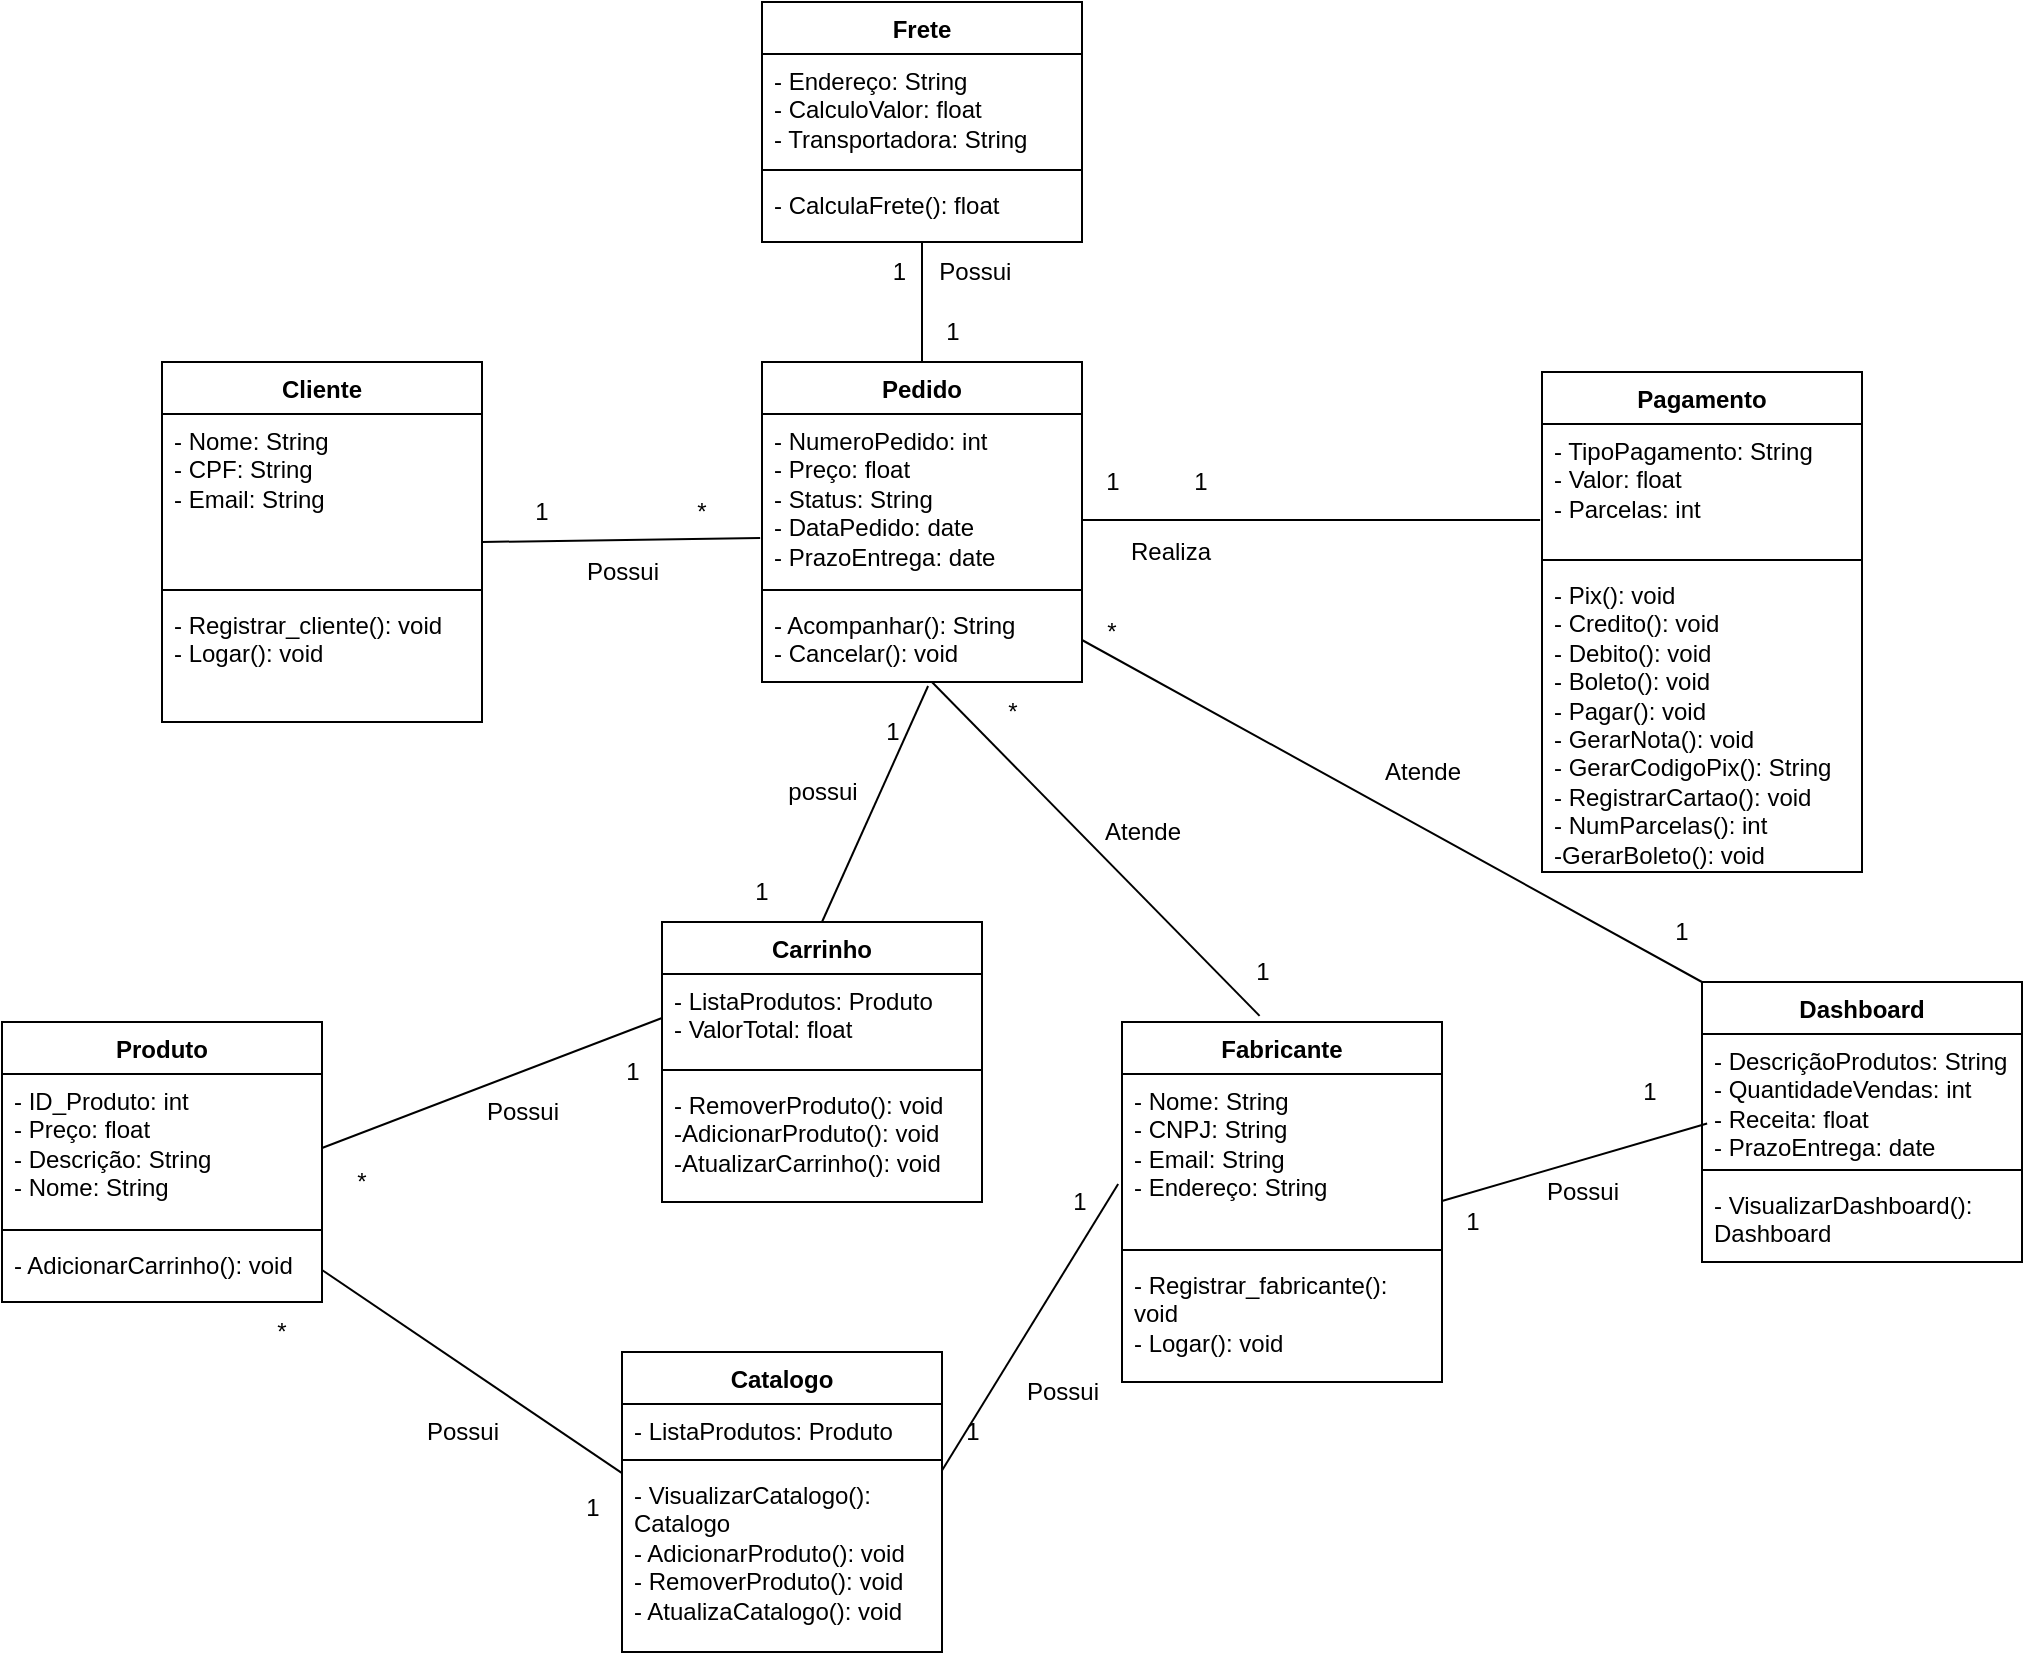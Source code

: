 <mxfile version="21.7.2" type="device">
  <diagram name="Página-1" id="pbq1AMLj1gSzOU1iwHYS">
    <mxGraphModel dx="1707" dy="438" grid="1" gridSize="10" guides="1" tooltips="1" connect="1" arrows="1" fold="1" page="1" pageScale="1" pageWidth="827" pageHeight="1169" math="0" shadow="0">
      <root>
        <mxCell id="0" />
        <mxCell id="1" parent="0" />
        <mxCell id="qandDCtpEQZRR0sazAkG-20" value="Cliente" style="swimlane;fontStyle=1;align=center;verticalAlign=top;childLayout=stackLayout;horizontal=1;startSize=26;horizontalStack=0;resizeParent=1;resizeParentMax=0;resizeLast=0;collapsible=1;marginBottom=0;whiteSpace=wrap;html=1;" parent="1" vertex="1">
          <mxGeometry x="-330" y="190" width="160" height="180" as="geometry" />
        </mxCell>
        <mxCell id="qandDCtpEQZRR0sazAkG-21" value="- Nome: String&lt;br&gt;- CPF: String&lt;br&gt;- Email: String" style="text;strokeColor=none;fillColor=none;align=left;verticalAlign=top;spacingLeft=4;spacingRight=4;overflow=hidden;rotatable=0;points=[[0,0.5],[1,0.5]];portConstraint=eastwest;whiteSpace=wrap;html=1;" parent="qandDCtpEQZRR0sazAkG-20" vertex="1">
          <mxGeometry y="26" width="160" height="84" as="geometry" />
        </mxCell>
        <mxCell id="qandDCtpEQZRR0sazAkG-22" value="" style="line;strokeWidth=1;fillColor=none;align=left;verticalAlign=middle;spacingTop=-1;spacingLeft=3;spacingRight=3;rotatable=0;labelPosition=right;points=[];portConstraint=eastwest;strokeColor=inherit;" parent="qandDCtpEQZRR0sazAkG-20" vertex="1">
          <mxGeometry y="110" width="160" height="8" as="geometry" />
        </mxCell>
        <mxCell id="qandDCtpEQZRR0sazAkG-23" value="- Registrar_cliente(): void&lt;br&gt;- Logar(): void" style="text;strokeColor=none;fillColor=none;align=left;verticalAlign=top;spacingLeft=4;spacingRight=4;overflow=hidden;rotatable=0;points=[[0,0.5],[1,0.5]];portConstraint=eastwest;whiteSpace=wrap;html=1;" parent="qandDCtpEQZRR0sazAkG-20" vertex="1">
          <mxGeometry y="118" width="160" height="62" as="geometry" />
        </mxCell>
        <mxCell id="qandDCtpEQZRR0sazAkG-24" value="Fabricante" style="swimlane;fontStyle=1;align=center;verticalAlign=top;childLayout=stackLayout;horizontal=1;startSize=26;horizontalStack=0;resizeParent=1;resizeParentMax=0;resizeLast=0;collapsible=1;marginBottom=0;whiteSpace=wrap;html=1;" parent="1" vertex="1">
          <mxGeometry x="150" y="520" width="160" height="180" as="geometry" />
        </mxCell>
        <mxCell id="qandDCtpEQZRR0sazAkG-25" value="- Nome: String&lt;br&gt;- CNPJ: String&lt;br&gt;- Email: String&lt;br&gt;- Endereço: String" style="text;strokeColor=none;fillColor=none;align=left;verticalAlign=top;spacingLeft=4;spacingRight=4;overflow=hidden;rotatable=0;points=[[0,0.5],[1,0.5]];portConstraint=eastwest;whiteSpace=wrap;html=1;" parent="qandDCtpEQZRR0sazAkG-24" vertex="1">
          <mxGeometry y="26" width="160" height="84" as="geometry" />
        </mxCell>
        <mxCell id="qandDCtpEQZRR0sazAkG-26" value="" style="line;strokeWidth=1;fillColor=none;align=left;verticalAlign=middle;spacingTop=-1;spacingLeft=3;spacingRight=3;rotatable=0;labelPosition=right;points=[];portConstraint=eastwest;strokeColor=inherit;" parent="qandDCtpEQZRR0sazAkG-24" vertex="1">
          <mxGeometry y="110" width="160" height="8" as="geometry" />
        </mxCell>
        <mxCell id="n9Boxxp4NCEcJIJviEAm-8" value="- Registrar_fabricante(): void&lt;br&gt;- Logar(): void&lt;br&gt;&lt;br&gt;" style="text;strokeColor=none;fillColor=none;align=left;verticalAlign=top;spacingLeft=4;spacingRight=4;overflow=hidden;rotatable=0;points=[[0,0.5],[1,0.5]];portConstraint=eastwest;whiteSpace=wrap;html=1;" parent="qandDCtpEQZRR0sazAkG-24" vertex="1">
          <mxGeometry y="118" width="160" height="62" as="geometry" />
        </mxCell>
        <mxCell id="qandDCtpEQZRR0sazAkG-29" value="Pedido&lt;br&gt;" style="swimlane;fontStyle=1;align=center;verticalAlign=top;childLayout=stackLayout;horizontal=1;startSize=26;horizontalStack=0;resizeParent=1;resizeParentMax=0;resizeLast=0;collapsible=1;marginBottom=0;whiteSpace=wrap;html=1;" parent="1" vertex="1">
          <mxGeometry x="-30" y="190" width="160" height="160" as="geometry" />
        </mxCell>
        <mxCell id="qandDCtpEQZRR0sazAkG-30" value="- NumeroPedido: int&lt;br&gt;- Preço: float&lt;br&gt;- Status: String&lt;br&gt;- DataPedido: date&lt;br&gt;- PrazoEntrega: date" style="text;strokeColor=none;fillColor=none;align=left;verticalAlign=top;spacingLeft=4;spacingRight=4;overflow=hidden;rotatable=0;points=[[0,0.5],[1,0.5]];portConstraint=eastwest;whiteSpace=wrap;html=1;" parent="qandDCtpEQZRR0sazAkG-29" vertex="1">
          <mxGeometry y="26" width="160" height="84" as="geometry" />
        </mxCell>
        <mxCell id="qandDCtpEQZRR0sazAkG-31" value="" style="line;strokeWidth=1;fillColor=none;align=left;verticalAlign=middle;spacingTop=-1;spacingLeft=3;spacingRight=3;rotatable=0;labelPosition=right;points=[];portConstraint=eastwest;strokeColor=inherit;" parent="qandDCtpEQZRR0sazAkG-29" vertex="1">
          <mxGeometry y="110" width="160" height="8" as="geometry" />
        </mxCell>
        <mxCell id="qandDCtpEQZRR0sazAkG-32" value="- Acompanhar(): String&lt;br&gt;- Cancelar(): void" style="text;strokeColor=none;fillColor=none;align=left;verticalAlign=top;spacingLeft=4;spacingRight=4;overflow=hidden;rotatable=0;points=[[0,0.5],[1,0.5]];portConstraint=eastwest;whiteSpace=wrap;html=1;" parent="qandDCtpEQZRR0sazAkG-29" vertex="1">
          <mxGeometry y="118" width="160" height="42" as="geometry" />
        </mxCell>
        <mxCell id="qandDCtpEQZRR0sazAkG-34" value="Produto" style="swimlane;fontStyle=1;align=center;verticalAlign=top;childLayout=stackLayout;horizontal=1;startSize=26;horizontalStack=0;resizeParent=1;resizeParentMax=0;resizeLast=0;collapsible=1;marginBottom=0;whiteSpace=wrap;html=1;" parent="1" vertex="1">
          <mxGeometry x="-410" y="520" width="160" height="140" as="geometry" />
        </mxCell>
        <mxCell id="qandDCtpEQZRR0sazAkG-35" value="- ID_Produto: int&lt;br&gt;- Preço: float&lt;br&gt;- Descrição: String&lt;br&gt;- Nome: String" style="text;strokeColor=none;fillColor=none;align=left;verticalAlign=top;spacingLeft=4;spacingRight=4;overflow=hidden;rotatable=0;points=[[0,0.5],[1,0.5]];portConstraint=eastwest;whiteSpace=wrap;html=1;" parent="qandDCtpEQZRR0sazAkG-34" vertex="1">
          <mxGeometry y="26" width="160" height="74" as="geometry" />
        </mxCell>
        <mxCell id="qandDCtpEQZRR0sazAkG-36" value="" style="line;strokeWidth=1;fillColor=none;align=left;verticalAlign=middle;spacingTop=-1;spacingLeft=3;spacingRight=3;rotatable=0;labelPosition=right;points=[];portConstraint=eastwest;strokeColor=inherit;" parent="qandDCtpEQZRR0sazAkG-34" vertex="1">
          <mxGeometry y="100" width="160" height="8" as="geometry" />
        </mxCell>
        <mxCell id="qandDCtpEQZRR0sazAkG-37" value="- AdicionarCarrinho(): void" style="text;strokeColor=none;fillColor=none;align=left;verticalAlign=top;spacingLeft=4;spacingRight=4;overflow=hidden;rotatable=0;points=[[0,0.5],[1,0.5]];portConstraint=eastwest;whiteSpace=wrap;html=1;" parent="qandDCtpEQZRR0sazAkG-34" vertex="1">
          <mxGeometry y="108" width="160" height="32" as="geometry" />
        </mxCell>
        <mxCell id="qandDCtpEQZRR0sazAkG-38" value="Catalogo" style="swimlane;fontStyle=1;align=center;verticalAlign=top;childLayout=stackLayout;horizontal=1;startSize=26;horizontalStack=0;resizeParent=1;resizeParentMax=0;resizeLast=0;collapsible=1;marginBottom=0;whiteSpace=wrap;html=1;" parent="1" vertex="1">
          <mxGeometry x="-100" y="685" width="160" height="150" as="geometry" />
        </mxCell>
        <mxCell id="qandDCtpEQZRR0sazAkG-39" value="- ListaProdutos: Produto" style="text;strokeColor=none;fillColor=none;align=left;verticalAlign=top;spacingLeft=4;spacingRight=4;overflow=hidden;rotatable=0;points=[[0,0.5],[1,0.5]];portConstraint=eastwest;whiteSpace=wrap;html=1;" parent="qandDCtpEQZRR0sazAkG-38" vertex="1">
          <mxGeometry y="26" width="160" height="24" as="geometry" />
        </mxCell>
        <mxCell id="qandDCtpEQZRR0sazAkG-40" value="" style="line;strokeWidth=1;fillColor=none;align=left;verticalAlign=middle;spacingTop=-1;spacingLeft=3;spacingRight=3;rotatable=0;labelPosition=right;points=[];portConstraint=eastwest;strokeColor=inherit;" parent="qandDCtpEQZRR0sazAkG-38" vertex="1">
          <mxGeometry y="50" width="160" height="8" as="geometry" />
        </mxCell>
        <mxCell id="qandDCtpEQZRR0sazAkG-41" value="- VisualizarCatalogo(): Catalogo&lt;br&gt;- AdicionarProduto(): void&lt;br&gt;- RemoverProduto(): void&lt;br&gt;- AtualizaCatalogo(): void" style="text;strokeColor=none;fillColor=none;align=left;verticalAlign=top;spacingLeft=4;spacingRight=4;overflow=hidden;rotatable=0;points=[[0,0.5],[1,0.5]];portConstraint=eastwest;whiteSpace=wrap;html=1;" parent="qandDCtpEQZRR0sazAkG-38" vertex="1">
          <mxGeometry y="58" width="160" height="92" as="geometry" />
        </mxCell>
        <mxCell id="qandDCtpEQZRR0sazAkG-42" value="Dashboard" style="swimlane;fontStyle=1;align=center;verticalAlign=top;childLayout=stackLayout;horizontal=1;startSize=26;horizontalStack=0;resizeParent=1;resizeParentMax=0;resizeLast=0;collapsible=1;marginBottom=0;whiteSpace=wrap;html=1;" parent="1" vertex="1">
          <mxGeometry x="440" y="500" width="160" height="140" as="geometry" />
        </mxCell>
        <mxCell id="qandDCtpEQZRR0sazAkG-43" value="- DescriçãoProdutos: String&lt;br&gt;- QuantidadeVendas: int&lt;br&gt;- Receita: float&lt;br&gt;- PrazoEntrega: date" style="text;strokeColor=none;fillColor=none;align=left;verticalAlign=top;spacingLeft=4;spacingRight=4;overflow=hidden;rotatable=0;points=[[0,0.5],[1,0.5]];portConstraint=eastwest;whiteSpace=wrap;html=1;" parent="qandDCtpEQZRR0sazAkG-42" vertex="1">
          <mxGeometry y="26" width="160" height="64" as="geometry" />
        </mxCell>
        <mxCell id="qandDCtpEQZRR0sazAkG-44" value="" style="line;strokeWidth=1;fillColor=none;align=left;verticalAlign=middle;spacingTop=-1;spacingLeft=3;spacingRight=3;rotatable=0;labelPosition=right;points=[];portConstraint=eastwest;strokeColor=inherit;" parent="qandDCtpEQZRR0sazAkG-42" vertex="1">
          <mxGeometry y="90" width="160" height="8" as="geometry" />
        </mxCell>
        <mxCell id="qandDCtpEQZRR0sazAkG-45" value="- VisualizarDashboard(): Dashboard" style="text;strokeColor=none;fillColor=none;align=left;verticalAlign=top;spacingLeft=4;spacingRight=4;overflow=hidden;rotatable=0;points=[[0,0.5],[1,0.5]];portConstraint=eastwest;whiteSpace=wrap;html=1;" parent="qandDCtpEQZRR0sazAkG-42" vertex="1">
          <mxGeometry y="98" width="160" height="42" as="geometry" />
        </mxCell>
        <mxCell id="qandDCtpEQZRR0sazAkG-46" value="Pagamento" style="swimlane;fontStyle=1;align=center;verticalAlign=top;childLayout=stackLayout;horizontal=1;startSize=26;horizontalStack=0;resizeParent=1;resizeParentMax=0;resizeLast=0;collapsible=1;marginBottom=0;whiteSpace=wrap;html=1;" parent="1" vertex="1">
          <mxGeometry x="360" y="195" width="160" height="250" as="geometry">
            <mxRectangle x="380" y="290" width="100" height="30" as="alternateBounds" />
          </mxGeometry>
        </mxCell>
        <mxCell id="qandDCtpEQZRR0sazAkG-47" value="- TipoPagamento: String&lt;br&gt;- Valor: float&lt;br&gt;- Parcelas: int" style="text;strokeColor=none;fillColor=none;align=left;verticalAlign=top;spacingLeft=4;spacingRight=4;overflow=hidden;rotatable=0;points=[[0,0.5],[1,0.5]];portConstraint=eastwest;whiteSpace=wrap;html=1;" parent="qandDCtpEQZRR0sazAkG-46" vertex="1">
          <mxGeometry y="26" width="160" height="64" as="geometry" />
        </mxCell>
        <mxCell id="qandDCtpEQZRR0sazAkG-48" value="" style="line;strokeWidth=1;fillColor=none;align=left;verticalAlign=middle;spacingTop=-1;spacingLeft=3;spacingRight=3;rotatable=0;labelPosition=right;points=[];portConstraint=eastwest;strokeColor=inherit;" parent="qandDCtpEQZRR0sazAkG-46" vertex="1">
          <mxGeometry y="90" width="160" height="8" as="geometry" />
        </mxCell>
        <mxCell id="qandDCtpEQZRR0sazAkG-49" value="- Pix(): void&lt;br&gt;- Credito(): void&lt;br&gt;- Debito(): void&lt;br&gt;- Boleto(): void&lt;br&gt;- Pagar(): void&lt;br&gt;- GerarNota(): void&lt;br&gt;- GerarCodigoPix(): String&lt;br&gt;- RegistrarCartao(): void&lt;br&gt;- NumParcelas(): int&lt;br&gt;-GerarBoleto(): void" style="text;strokeColor=none;fillColor=none;align=left;verticalAlign=top;spacingLeft=4;spacingRight=4;overflow=hidden;rotatable=0;points=[[0,0.5],[1,0.5]];portConstraint=eastwest;whiteSpace=wrap;html=1;" parent="qandDCtpEQZRR0sazAkG-46" vertex="1">
          <mxGeometry y="98" width="160" height="152" as="geometry" />
        </mxCell>
        <mxCell id="qandDCtpEQZRR0sazAkG-66" value="Frete" style="swimlane;fontStyle=1;align=center;verticalAlign=top;childLayout=stackLayout;horizontal=1;startSize=26;horizontalStack=0;resizeParent=1;resizeParentMax=0;resizeLast=0;collapsible=1;marginBottom=0;whiteSpace=wrap;html=1;" parent="1" vertex="1">
          <mxGeometry x="-30" y="10" width="160" height="120" as="geometry" />
        </mxCell>
        <mxCell id="qandDCtpEQZRR0sazAkG-67" value="- Endereço: String&lt;br&gt;- CalculoValor: float&lt;br&gt;- Transportadora: String" style="text;strokeColor=none;fillColor=none;align=left;verticalAlign=top;spacingLeft=4;spacingRight=4;overflow=hidden;rotatable=0;points=[[0,0.5],[1,0.5]];portConstraint=eastwest;whiteSpace=wrap;html=1;" parent="qandDCtpEQZRR0sazAkG-66" vertex="1">
          <mxGeometry y="26" width="160" height="54" as="geometry" />
        </mxCell>
        <mxCell id="qandDCtpEQZRR0sazAkG-68" value="" style="line;strokeWidth=1;fillColor=none;align=left;verticalAlign=middle;spacingTop=-1;spacingLeft=3;spacingRight=3;rotatable=0;labelPosition=right;points=[];portConstraint=eastwest;strokeColor=inherit;" parent="qandDCtpEQZRR0sazAkG-66" vertex="1">
          <mxGeometry y="80" width="160" height="8" as="geometry" />
        </mxCell>
        <mxCell id="qandDCtpEQZRR0sazAkG-69" value="- CalculaFrete(): float" style="text;strokeColor=none;fillColor=none;align=left;verticalAlign=top;spacingLeft=4;spacingRight=4;overflow=hidden;rotatable=0;points=[[0,0.5],[1,0.5]];portConstraint=eastwest;whiteSpace=wrap;html=1;" parent="qandDCtpEQZRR0sazAkG-66" vertex="1">
          <mxGeometry y="88" width="160" height="32" as="geometry" />
        </mxCell>
        <mxCell id="qandDCtpEQZRR0sazAkG-70" value="Carrinho" style="swimlane;fontStyle=1;align=center;verticalAlign=top;childLayout=stackLayout;horizontal=1;startSize=26;horizontalStack=0;resizeParent=1;resizeParentMax=0;resizeLast=0;collapsible=1;marginBottom=0;whiteSpace=wrap;html=1;" parent="1" vertex="1">
          <mxGeometry x="-80" y="470" width="160" height="140" as="geometry" />
        </mxCell>
        <mxCell id="qandDCtpEQZRR0sazAkG-71" value="- ListaProdutos: Produto&lt;br&gt;- ValorTotal: float" style="text;strokeColor=none;fillColor=none;align=left;verticalAlign=top;spacingLeft=4;spacingRight=4;overflow=hidden;rotatable=0;points=[[0,0.5],[1,0.5]];portConstraint=eastwest;whiteSpace=wrap;html=1;" parent="qandDCtpEQZRR0sazAkG-70" vertex="1">
          <mxGeometry y="26" width="160" height="44" as="geometry" />
        </mxCell>
        <mxCell id="qandDCtpEQZRR0sazAkG-72" value="" style="line;strokeWidth=1;fillColor=none;align=left;verticalAlign=middle;spacingTop=-1;spacingLeft=3;spacingRight=3;rotatable=0;labelPosition=right;points=[];portConstraint=eastwest;strokeColor=inherit;" parent="qandDCtpEQZRR0sazAkG-70" vertex="1">
          <mxGeometry y="70" width="160" height="8" as="geometry" />
        </mxCell>
        <mxCell id="qandDCtpEQZRR0sazAkG-73" value="- RemoverProduto(): void&lt;br&gt;-AdicionarProduto(): void&lt;br&gt;-AtualizarCarrinho(): void" style="text;strokeColor=none;fillColor=none;align=left;verticalAlign=top;spacingLeft=4;spacingRight=4;overflow=hidden;rotatable=0;points=[[0,0.5],[1,0.5]];portConstraint=eastwest;whiteSpace=wrap;html=1;" parent="qandDCtpEQZRR0sazAkG-70" vertex="1">
          <mxGeometry y="78" width="160" height="62" as="geometry" />
        </mxCell>
        <mxCell id="qandDCtpEQZRR0sazAkG-74" value="" style="endArrow=none;html=1;rounded=0;exitX=0.5;exitY=0;exitDx=0;exitDy=0;" parent="1" source="qandDCtpEQZRR0sazAkG-29" edge="1">
          <mxGeometry width="50" height="50" relative="1" as="geometry">
            <mxPoint x="20" y="100" as="sourcePoint" />
            <mxPoint x="50" y="130" as="targetPoint" />
          </mxGeometry>
        </mxCell>
        <mxCell id="qandDCtpEQZRR0sazAkG-75" value="" style="endArrow=none;html=1;rounded=0;exitX=-0.012;exitY=0.738;exitDx=0;exitDy=0;entryX=0.994;entryY=0.762;entryDx=0;entryDy=0;entryPerimeter=0;exitPerimeter=0;" parent="1" edge="1">
          <mxGeometry width="50" height="50" relative="1" as="geometry">
            <mxPoint x="-30.92" y="277.992" as="sourcePoint" />
            <mxPoint x="-169.96" y="280.008" as="targetPoint" />
          </mxGeometry>
        </mxCell>
        <mxCell id="qandDCtpEQZRR0sazAkG-76" value="" style="endArrow=none;html=1;rounded=0;entryX=-0.006;entryY=0.75;entryDx=0;entryDy=0;entryPerimeter=0;" parent="1" target="qandDCtpEQZRR0sazAkG-47" edge="1">
          <mxGeometry width="50" height="50" relative="1" as="geometry">
            <mxPoint x="130" y="269" as="sourcePoint" />
            <mxPoint x="60" y="140" as="targetPoint" />
          </mxGeometry>
        </mxCell>
        <mxCell id="qandDCtpEQZRR0sazAkG-77" value="" style="endArrow=none;html=1;rounded=0;exitX=0.531;exitY=1;exitDx=0;exitDy=0;exitPerimeter=0;entryX=0.43;entryY=-0.017;entryDx=0;entryDy=0;entryPerimeter=0;" parent="1" source="qandDCtpEQZRR0sazAkG-32" target="qandDCtpEQZRR0sazAkG-24" edge="1">
          <mxGeometry width="50" height="50" relative="1" as="geometry">
            <mxPoint x="140" y="279" as="sourcePoint" />
            <mxPoint x="210" y="460" as="targetPoint" />
          </mxGeometry>
        </mxCell>
        <mxCell id="qandDCtpEQZRR0sazAkG-78" value="" style="endArrow=none;html=1;rounded=0;entryX=1;entryY=0.5;entryDx=0;entryDy=0;exitX=0;exitY=0.5;exitDx=0;exitDy=0;" parent="1" source="qandDCtpEQZRR0sazAkG-71" target="qandDCtpEQZRR0sazAkG-35" edge="1">
          <mxGeometry width="50" height="50" relative="1" as="geometry">
            <mxPoint x="-139" y="514" as="sourcePoint" />
            <mxPoint x="-140" y="600" as="targetPoint" />
          </mxGeometry>
        </mxCell>
        <mxCell id="qandDCtpEQZRR0sazAkG-79" value="" style="endArrow=none;html=1;rounded=0;entryX=0.5;entryY=0;entryDx=0;entryDy=0;exitX=0.519;exitY=1.048;exitDx=0;exitDy=0;exitPerimeter=0;" parent="1" source="qandDCtpEQZRR0sazAkG-32" target="qandDCtpEQZRR0sazAkG-70" edge="1">
          <mxGeometry width="50" height="50" relative="1" as="geometry">
            <mxPoint x="65" y="360" as="sourcePoint" />
            <mxPoint x="210" y="466" as="targetPoint" />
          </mxGeometry>
        </mxCell>
        <mxCell id="qandDCtpEQZRR0sazAkG-80" value="" style="endArrow=none;html=1;rounded=0;entryX=0.016;entryY=0.699;entryDx=0;entryDy=0;exitX=1;exitY=0.756;exitDx=0;exitDy=0;exitPerimeter=0;entryPerimeter=0;" parent="1" source="qandDCtpEQZRR0sazAkG-25" target="qandDCtpEQZRR0sazAkG-43" edge="1">
          <mxGeometry width="50" height="50" relative="1" as="geometry">
            <mxPoint x="230" y="640" as="sourcePoint" />
            <mxPoint x="210" y="678" as="targetPoint" />
          </mxGeometry>
        </mxCell>
        <mxCell id="qandDCtpEQZRR0sazAkG-81" value="" style="endArrow=none;html=1;rounded=0;entryX=0;entryY=0.028;entryDx=0;entryDy=0;exitX=1;exitY=0.5;exitDx=0;exitDy=0;entryPerimeter=0;" parent="1" source="qandDCtpEQZRR0sazAkG-37" target="qandDCtpEQZRR0sazAkG-41" edge="1">
          <mxGeometry width="50" height="50" relative="1" as="geometry">
            <mxPoint x="63" y="362" as="sourcePoint" />
            <mxPoint x="10" y="480" as="targetPoint" />
          </mxGeometry>
        </mxCell>
        <mxCell id="qandDCtpEQZRR0sazAkG-82" value="" style="endArrow=none;html=1;rounded=0;entryX=-0.012;entryY=0.655;entryDx=0;entryDy=0;exitX=1;exitY=0.014;exitDx=0;exitDy=0;entryPerimeter=0;exitPerimeter=0;" parent="1" source="qandDCtpEQZRR0sazAkG-41" target="qandDCtpEQZRR0sazAkG-25" edge="1">
          <mxGeometry width="50" height="50" relative="1" as="geometry">
            <mxPoint x="80" y="694" as="sourcePoint" />
            <mxPoint x="167" y="620" as="targetPoint" />
          </mxGeometry>
        </mxCell>
        <mxCell id="qandDCtpEQZRR0sazAkG-83" value="1" style="text;html=1;strokeColor=none;fillColor=none;align=center;verticalAlign=middle;whiteSpace=wrap;rounded=0;" parent="1" vertex="1">
          <mxGeometry x="-170" y="250" width="60" height="30" as="geometry" />
        </mxCell>
        <mxCell id="qandDCtpEQZRR0sazAkG-86" value="1&amp;nbsp; &amp;nbsp; &amp;nbsp;Possui" style="text;html=1;strokeColor=none;fillColor=none;align=center;verticalAlign=middle;whiteSpace=wrap;rounded=0;" parent="1" vertex="1">
          <mxGeometry x="-10" y="130" width="150" height="30" as="geometry" />
        </mxCell>
        <mxCell id="qandDCtpEQZRR0sazAkG-88" value="1" style="text;html=1;strokeColor=none;fillColor=none;align=center;verticalAlign=middle;whiteSpace=wrap;rounded=0;" parent="1" vertex="1">
          <mxGeometry x="-50" y="450" width="40" height="10" as="geometry" />
        </mxCell>
        <mxCell id="qandDCtpEQZRR0sazAkG-89" value="1" style="text;html=1;strokeColor=none;fillColor=none;align=center;verticalAlign=middle;whiteSpace=wrap;rounded=0;" parent="1" vertex="1">
          <mxGeometry x="394" y="540" width="40" height="30" as="geometry" />
        </mxCell>
        <mxCell id="qandDCtpEQZRR0sazAkG-90" value="*" style="text;html=1;strokeColor=none;fillColor=none;align=center;verticalAlign=middle;whiteSpace=wrap;rounded=0;" parent="1" vertex="1">
          <mxGeometry x="-250" y="595" width="40" height="10" as="geometry" />
        </mxCell>
        <mxCell id="qandDCtpEQZRR0sazAkG-91" value="*" style="text;html=1;strokeColor=none;fillColor=none;align=center;verticalAlign=middle;whiteSpace=wrap;rounded=0;" parent="1" vertex="1">
          <mxGeometry x="-340" y="660" width="140" height="30" as="geometry" />
        </mxCell>
        <mxCell id="qandDCtpEQZRR0sazAkG-92" value="1" style="text;html=1;strokeColor=none;fillColor=none;align=center;verticalAlign=middle;whiteSpace=wrap;rounded=0;" parent="1" vertex="1">
          <mxGeometry x="114" y="600" width="30" height="20" as="geometry" />
        </mxCell>
        <mxCell id="J_AtW-fNFrZDu0-3VNVR-1" value="1" style="text;html=1;align=center;verticalAlign=middle;resizable=0;points=[];autosize=1;strokeColor=none;fillColor=none;" parent="1" vertex="1">
          <mxGeometry x="50" y="160" width="30" height="30" as="geometry" />
        </mxCell>
        <mxCell id="J_AtW-fNFrZDu0-3VNVR-5" value="1" style="text;html=1;align=center;verticalAlign=middle;resizable=0;points=[];autosize=1;strokeColor=none;fillColor=none;" parent="1" vertex="1">
          <mxGeometry x="130" y="235" width="30" height="30" as="geometry" />
        </mxCell>
        <mxCell id="J_AtW-fNFrZDu0-3VNVR-6" value="1" style="text;html=1;align=center;verticalAlign=middle;resizable=0;points=[];autosize=1;strokeColor=none;fillColor=none;" parent="1" vertex="1">
          <mxGeometry x="174" y="235" width="30" height="30" as="geometry" />
        </mxCell>
        <mxCell id="J_AtW-fNFrZDu0-3VNVR-7" value="Realiza" style="text;html=1;align=center;verticalAlign=middle;resizable=0;points=[];autosize=1;strokeColor=none;fillColor=none;" parent="1" vertex="1">
          <mxGeometry x="144" y="270" width="60" height="30" as="geometry" />
        </mxCell>
        <mxCell id="J_AtW-fNFrZDu0-3VNVR-8" value="*" style="text;html=1;strokeColor=none;fillColor=none;align=center;verticalAlign=middle;whiteSpace=wrap;rounded=0;" parent="1" vertex="1">
          <mxGeometry x="-90" y="250" width="60" height="30" as="geometry" />
        </mxCell>
        <mxCell id="J_AtW-fNFrZDu0-3VNVR-9" value="Possui" style="text;html=1;align=center;verticalAlign=middle;resizable=0;points=[];autosize=1;strokeColor=none;fillColor=none;" parent="1" vertex="1">
          <mxGeometry x="-130" y="280" width="60" height="30" as="geometry" />
        </mxCell>
        <mxCell id="J_AtW-fNFrZDu0-3VNVR-10" value="*" style="text;html=1;align=center;verticalAlign=middle;resizable=0;points=[];autosize=1;strokeColor=none;fillColor=none;" parent="1" vertex="1">
          <mxGeometry x="80" y="350" width="30" height="30" as="geometry" />
        </mxCell>
        <mxCell id="J_AtW-fNFrZDu0-3VNVR-11" value="1" style="text;html=1;align=center;verticalAlign=middle;resizable=0;points=[];autosize=1;strokeColor=none;fillColor=none;" parent="1" vertex="1">
          <mxGeometry x="205" y="480" width="30" height="30" as="geometry" />
        </mxCell>
        <mxCell id="J_AtW-fNFrZDu0-3VNVR-12" value="Atende" style="text;html=1;align=center;verticalAlign=middle;resizable=0;points=[];autosize=1;strokeColor=none;fillColor=none;" parent="1" vertex="1">
          <mxGeometry x="130" y="410" width="60" height="30" as="geometry" />
        </mxCell>
        <mxCell id="J_AtW-fNFrZDu0-3VNVR-14" value="1" style="text;html=1;align=center;verticalAlign=middle;resizable=0;points=[];autosize=1;strokeColor=none;fillColor=none;" parent="1" vertex="1">
          <mxGeometry x="20" y="360" width="30" height="30" as="geometry" />
        </mxCell>
        <mxCell id="J_AtW-fNFrZDu0-3VNVR-15" value="possui" style="text;html=1;align=center;verticalAlign=middle;resizable=0;points=[];autosize=1;strokeColor=none;fillColor=none;" parent="1" vertex="1">
          <mxGeometry x="-30" y="390" width="60" height="30" as="geometry" />
        </mxCell>
        <mxCell id="J_AtW-fNFrZDu0-3VNVR-16" value="1" style="text;html=1;align=center;verticalAlign=middle;resizable=0;points=[];autosize=1;strokeColor=none;fillColor=none;" parent="1" vertex="1">
          <mxGeometry x="60" y="710" width="30" height="30" as="geometry" />
        </mxCell>
        <mxCell id="J_AtW-fNFrZDu0-3VNVR-17" value="Possui" style="text;html=1;align=center;verticalAlign=middle;resizable=0;points=[];autosize=1;strokeColor=none;fillColor=none;" parent="1" vertex="1">
          <mxGeometry x="90" y="690" width="60" height="30" as="geometry" />
        </mxCell>
        <mxCell id="J_AtW-fNFrZDu0-3VNVR-18" value="1" style="text;html=1;align=center;verticalAlign=middle;resizable=0;points=[];autosize=1;strokeColor=none;fillColor=none;" parent="1" vertex="1">
          <mxGeometry x="310" y="605" width="30" height="30" as="geometry" />
        </mxCell>
        <mxCell id="J_AtW-fNFrZDu0-3VNVR-20" value="Possui" style="text;html=1;align=center;verticalAlign=middle;resizable=0;points=[];autosize=1;strokeColor=none;fillColor=none;" parent="1" vertex="1">
          <mxGeometry x="350" y="590" width="60" height="30" as="geometry" />
        </mxCell>
        <mxCell id="J_AtW-fNFrZDu0-3VNVR-21" value="1" style="text;html=1;align=center;verticalAlign=middle;resizable=0;points=[];autosize=1;strokeColor=none;fillColor=none;" parent="1" vertex="1">
          <mxGeometry x="-130" y="748" width="30" height="30" as="geometry" />
        </mxCell>
        <mxCell id="J_AtW-fNFrZDu0-3VNVR-22" value="Possui" style="text;html=1;align=center;verticalAlign=middle;resizable=0;points=[];autosize=1;strokeColor=none;fillColor=none;" parent="1" vertex="1">
          <mxGeometry x="-210" y="710" width="60" height="30" as="geometry" />
        </mxCell>
        <mxCell id="J_AtW-fNFrZDu0-3VNVR-23" value="1" style="text;html=1;align=center;verticalAlign=middle;resizable=0;points=[];autosize=1;strokeColor=none;fillColor=none;" parent="1" vertex="1">
          <mxGeometry x="-110" y="530" width="30" height="30" as="geometry" />
        </mxCell>
        <mxCell id="J_AtW-fNFrZDu0-3VNVR-24" value="Possui" style="text;html=1;align=center;verticalAlign=middle;resizable=0;points=[];autosize=1;strokeColor=none;fillColor=none;" parent="1" vertex="1">
          <mxGeometry x="-180" y="550" width="60" height="30" as="geometry" />
        </mxCell>
        <mxCell id="slXxD__cyjd4a-WZLZBA-2" value="" style="endArrow=none;html=1;rounded=0;exitX=1;exitY=0.5;exitDx=0;exitDy=0;entryX=0;entryY=0;entryDx=0;entryDy=0;" parent="1" source="qandDCtpEQZRR0sazAkG-32" target="qandDCtpEQZRR0sazAkG-42" edge="1">
          <mxGeometry width="50" height="50" relative="1" as="geometry">
            <mxPoint x="208" y="363" as="sourcePoint" />
            <mxPoint x="372" y="530" as="targetPoint" />
          </mxGeometry>
        </mxCell>
        <mxCell id="slXxD__cyjd4a-WZLZBA-3" value="1" style="text;html=1;strokeColor=none;fillColor=none;align=center;verticalAlign=middle;whiteSpace=wrap;rounded=0;" parent="1" vertex="1">
          <mxGeometry x="410" y="460" width="40" height="30" as="geometry" />
        </mxCell>
        <mxCell id="slXxD__cyjd4a-WZLZBA-4" value="*" style="text;html=1;strokeColor=none;fillColor=none;align=center;verticalAlign=middle;whiteSpace=wrap;rounded=0;" parent="1" vertex="1">
          <mxGeometry x="125" y="310" width="40" height="30" as="geometry" />
        </mxCell>
        <mxCell id="slXxD__cyjd4a-WZLZBA-5" value="Atende" style="text;html=1;align=center;verticalAlign=middle;resizable=0;points=[];autosize=1;strokeColor=none;fillColor=none;" parent="1" vertex="1">
          <mxGeometry x="270" y="380" width="60" height="30" as="geometry" />
        </mxCell>
      </root>
    </mxGraphModel>
  </diagram>
</mxfile>
